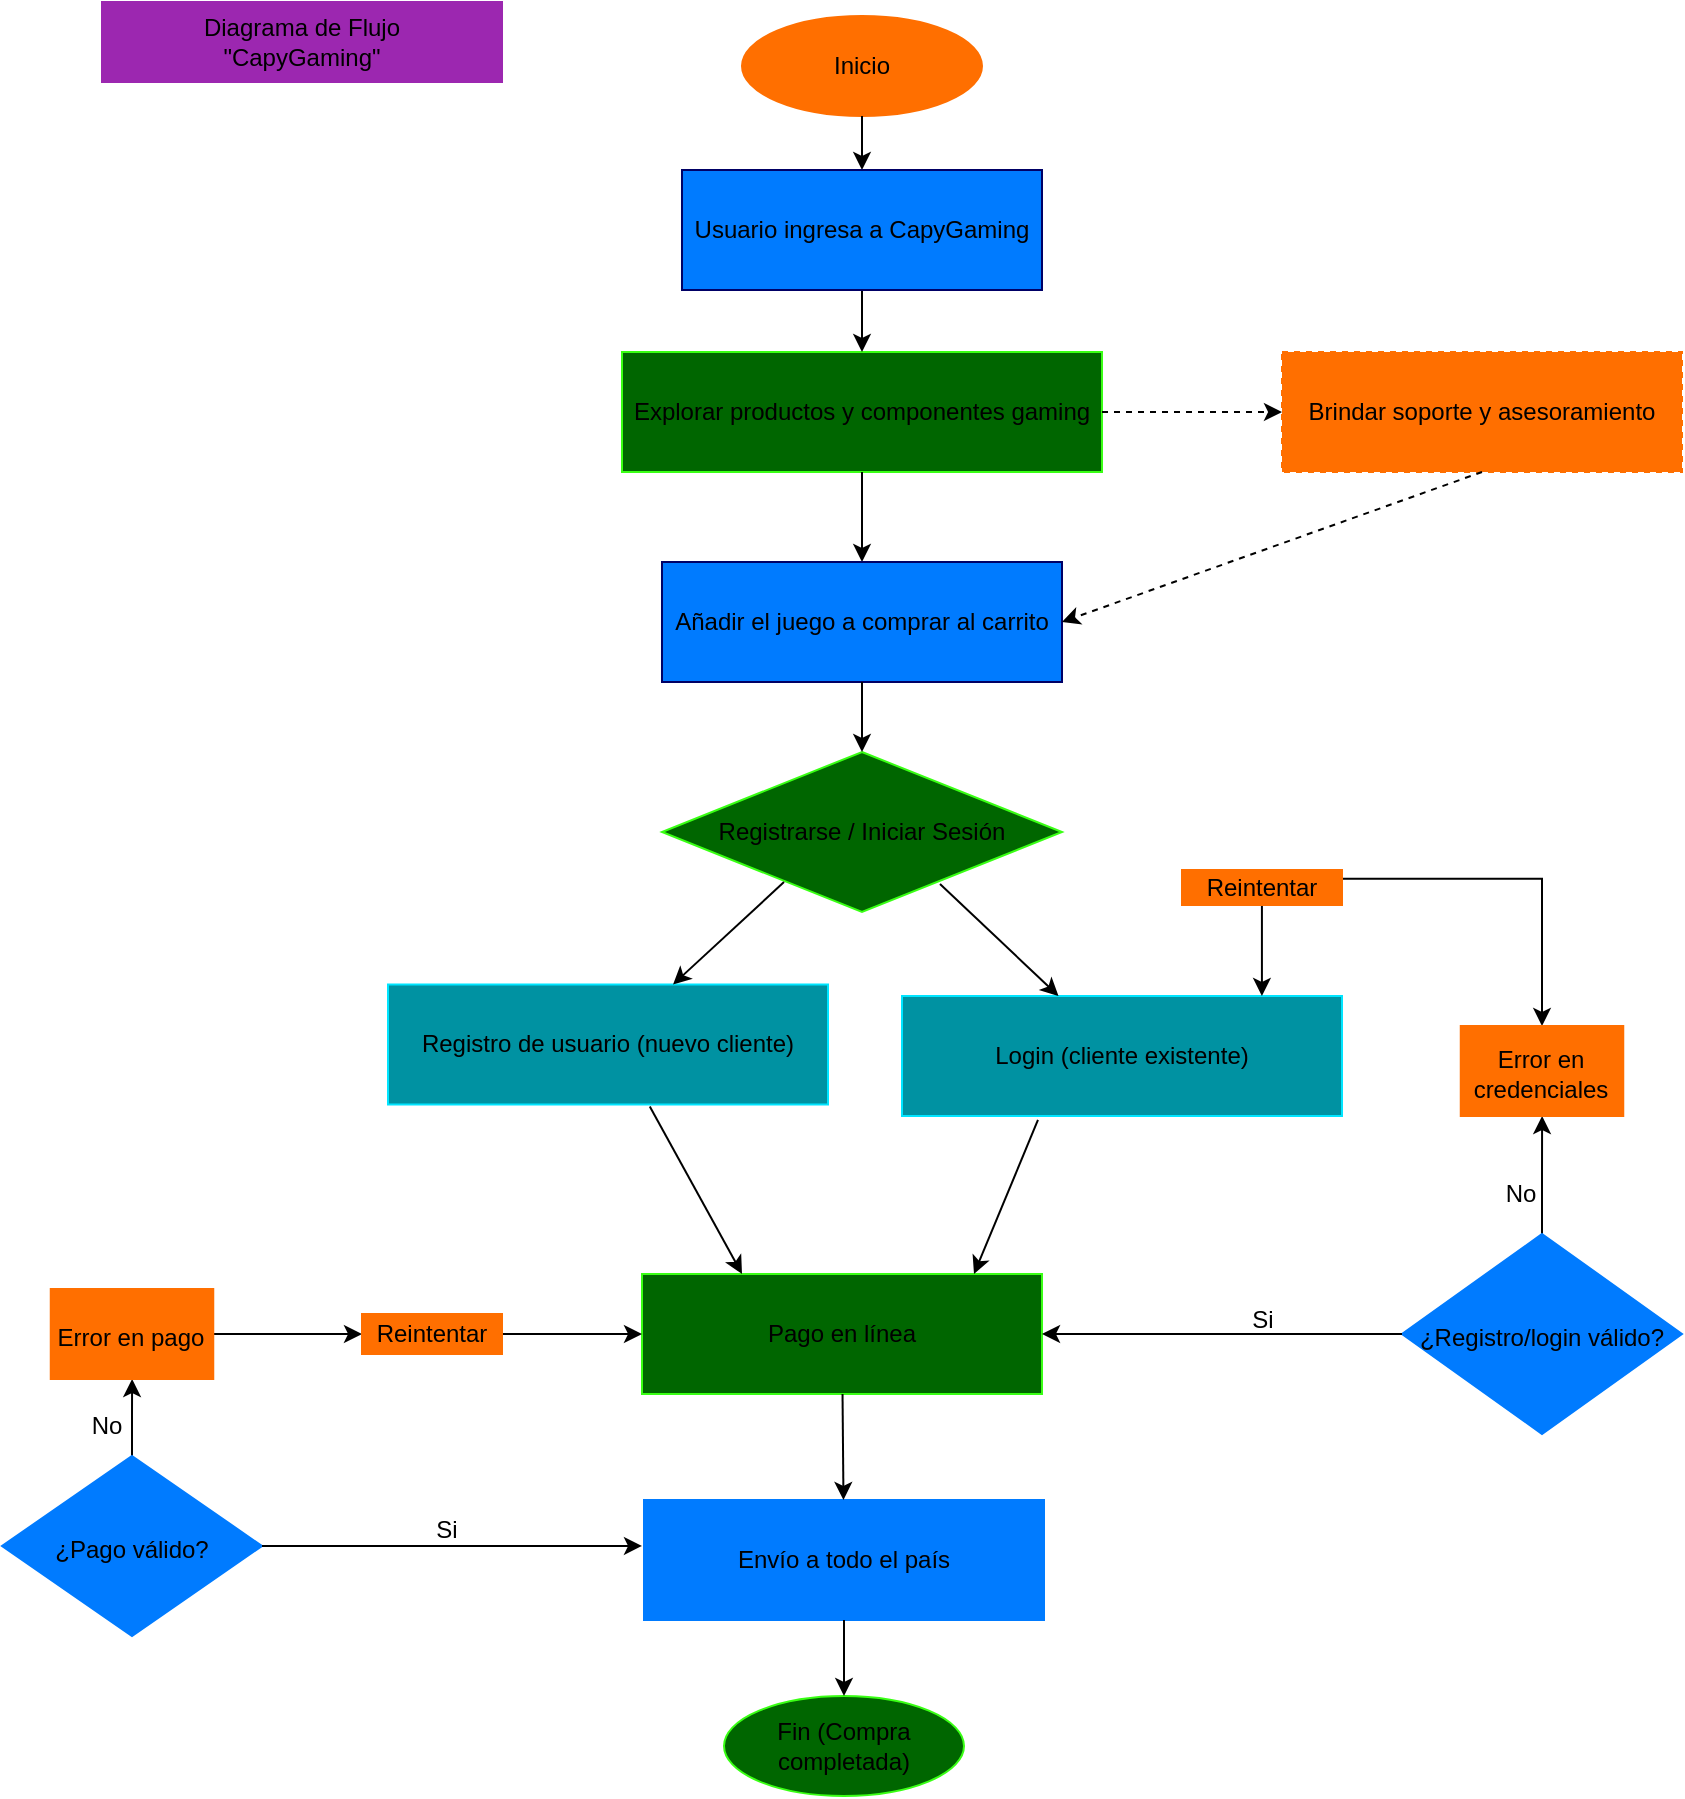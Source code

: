 <mxfile version="28.0.6">
  <diagram name="CapyGaming Flow" id="0">
    <mxGraphModel dx="2116" dy="912" grid="1" gridSize="7" guides="1" tooltips="1" connect="1" arrows="1" fold="1" page="1" pageScale="1" pageWidth="690" pageHeight="980" math="0" shadow="0">
      <root>
        <mxCell id="0" />
        <mxCell id="1" parent="0" />
        <mxCell id="start" value="Inicio" style="ellipse;whiteSpace=wrap;html=1;fillColor=#FF6F00;strokeColor=#FF6F00;" parent="1" vertex="1">
          <mxGeometry x="240" y="42" width="120" height="50" as="geometry" />
        </mxCell>
        <mxCell id="explore" value="Explorar productos y componentes gaming" style="rounded=0;whiteSpace=wrap;html=1;strokeColor=#39FF14;fillColor=#006600;" parent="1" vertex="1">
          <mxGeometry x="180" y="210" width="240" height="60" as="geometry" />
        </mxCell>
        <mxCell id="account" value="Registrarse / Iniciar Sesión" style="rhombus;whiteSpace=wrap;html=1;strokeColor=#39FF14;fillColor=#006600;" parent="1" vertex="1">
          <mxGeometry x="200" y="410" width="200" height="80" as="geometry" />
        </mxCell>
        <mxCell id="register" value="Registro de usuario (nuevo cliente)" style="rounded=0;whiteSpace=wrap;html=1;strokeColor=#00E5FF;fillColor=#0092A2;" parent="1" vertex="1">
          <mxGeometry x="63" y="526.25" width="220" height="60" as="geometry" />
        </mxCell>
        <mxCell id="login" value="Login (cliente existente)" style="rounded=0;whiteSpace=wrap;html=1;fillColor=#0092A2;strokeColor=#00E5FF;" parent="1" vertex="1">
          <mxGeometry x="320" y="532" width="220" height="60" as="geometry" />
        </mxCell>
        <mxCell id="checkout" value="Pago en línea" style="rounded=0;whiteSpace=wrap;html=1;fillColor=#006600;strokeColor=#39FF14;" parent="1" vertex="1">
          <mxGeometry x="190" y="671" width="200" height="60" as="geometry" />
        </mxCell>
        <mxCell id="shipping" value="Envío a todo el país" style="rounded=0;whiteSpace=wrap;html=1;fillColor=#007BFF;strokeColor=#007BFF;" parent="1" vertex="1">
          <mxGeometry x="191" y="784" width="200" height="60" as="geometry" />
        </mxCell>
        <mxCell id="end" value="Fin (Compra completada)" style="ellipse;whiteSpace=wrap;html=1;fillColor=#006600;strokeColor=#39FF14;" parent="1" vertex="1">
          <mxGeometry x="231" y="882" width="120" height="50" as="geometry" />
        </mxCell>
        <mxCell id="support" value="Brindar soporte y asesoramiento" style="rounded=0;dashed=1;whiteSpace=wrap;html=1;fillColor=#FF6F00;strokeColor=#FF6F00;" parent="1" vertex="1">
          <mxGeometry x="510" y="210" width="200" height="60" as="geometry" />
        </mxCell>
        <mxCell id="e1" parent="1" source="start" target="home" edge="1">
          <mxGeometry relative="1" as="geometry" />
        </mxCell>
        <mxCell id="e2" parent="1" source="home" target="explore" edge="1">
          <mxGeometry relative="1" as="geometry" />
        </mxCell>
        <mxCell id="e3" style="entryX=0.5;entryY=0;entryDx=0;entryDy=0;" parent="1" source="explore" target="OS3xzO2mGle2Pru2LfaU-7" edge="1">
          <mxGeometry relative="1" as="geometry">
            <mxPoint x="300" y="330" as="targetPoint" />
          </mxGeometry>
        </mxCell>
        <mxCell id="e4" style="exitX=0.305;exitY=0.813;exitDx=0;exitDy=0;exitPerimeter=0;" parent="1" source="account" target="register" edge="1">
          <mxGeometry relative="1" as="geometry">
            <mxPoint x="274" y="620" as="sourcePoint" />
          </mxGeometry>
        </mxCell>
        <mxCell id="e5" style="exitX=0.695;exitY=0.825;exitDx=0;exitDy=0;exitPerimeter=0;" parent="1" source="account" target="login" edge="1">
          <mxGeometry relative="1" as="geometry">
            <mxPoint x="327" y="619" as="sourcePoint" />
          </mxGeometry>
        </mxCell>
        <mxCell id="e9" parent="1" source="checkout" target="shipping" edge="1">
          <mxGeometry relative="1" as="geometry" />
        </mxCell>
        <mxCell id="e10" parent="1" source="shipping" target="end" edge="1">
          <mxGeometry relative="1" as="geometry" />
        </mxCell>
        <mxCell id="e11" style="dashed=1;" parent="1" source="explore" target="support" edge="1">
          <mxGeometry relative="1" as="geometry" />
        </mxCell>
        <mxCell id="home" value="Usuario ingresa a CapyGaming" style="rounded=0;whiteSpace=wrap;html=1;fillColor=#007BFF;strokeColor=#000066;" parent="1" vertex="1">
          <mxGeometry x="210" y="119" width="180" height="60" as="geometry" />
        </mxCell>
        <mxCell id="OS3xzO2mGle2Pru2LfaU-7" value="Añadir el juego a comprar al carrito" style="rounded=0;whiteSpace=wrap;html=1;fillColor=#007BFF;strokeColor=#000066;" vertex="1" parent="1">
          <mxGeometry x="200" y="315" width="200" height="60" as="geometry" />
        </mxCell>
        <mxCell id="OS3xzO2mGle2Pru2LfaU-10" style="exitX=0.309;exitY=1.033;exitDx=0;exitDy=0;exitPerimeter=0;entryX=0.83;entryY=0;entryDx=0;entryDy=0;entryPerimeter=0;" edge="1" parent="1" source="login" target="checkout">
          <mxGeometry relative="1" as="geometry">
            <mxPoint x="380" y="770" as="sourcePoint" />
            <mxPoint x="360" y="840" as="targetPoint" />
          </mxGeometry>
        </mxCell>
        <mxCell id="OS3xzO2mGle2Pru2LfaU-11" style="exitX=0.595;exitY=1.017;exitDx=0;exitDy=0;exitPerimeter=0;entryX=0.25;entryY=0;entryDx=0;entryDy=0;" edge="1" parent="1" source="register" target="checkout">
          <mxGeometry relative="1" as="geometry">
            <mxPoint x="208" y="770" as="sourcePoint" />
            <mxPoint x="250" y="830" as="targetPoint" />
          </mxGeometry>
        </mxCell>
        <mxCell id="OS3xzO2mGle2Pru2LfaU-21" style="dashed=1;exitX=0.5;exitY=1;exitDx=0;exitDy=0;entryX=1;entryY=0.5;entryDx=0;entryDy=0;" edge="1" parent="1" source="support" target="OS3xzO2mGle2Pru2LfaU-7">
          <mxGeometry relative="1" as="geometry">
            <mxPoint x="560" y="390" as="sourcePoint" />
            <mxPoint x="630" y="390" as="targetPoint" />
          </mxGeometry>
        </mxCell>
        <mxCell id="OS3xzO2mGle2Pru2LfaU-59" value="" style="edgeStyle=orthogonalEdgeStyle;rounded=0;orthogonalLoop=1;jettySize=auto;html=1;" edge="1" parent="1" source="OS3xzO2mGle2Pru2LfaU-27" target="OS3xzO2mGle2Pru2LfaU-48">
          <mxGeometry relative="1" as="geometry" />
        </mxCell>
        <mxCell id="OS3xzO2mGle2Pru2LfaU-27" value="&lt;div&gt;&lt;br&gt;&lt;/div&gt;&lt;div&gt;&lt;span style=&quot;background-color: transparent; color: light-dark(rgb(0, 0, 0), rgb(255, 255, 255));&quot;&gt;¿Registro/login válido?&lt;/span&gt;&lt;/div&gt;&lt;p&gt;&lt;/p&gt;" style="rhombus;whiteSpace=wrap;html=1;fillColor=#007BFF;strokeColor=#007BFF;" vertex="1" parent="1">
          <mxGeometry x="570" y="651" width="140" height="100" as="geometry" />
        </mxCell>
        <mxCell id="OS3xzO2mGle2Pru2LfaU-36" style="entryX=0.5;entryY=0;entryDx=0;entryDy=0;exitX=0.5;exitY=1;exitDx=0;exitDy=0;" edge="1" parent="1" source="OS3xzO2mGle2Pru2LfaU-7" target="account">
          <mxGeometry relative="1" as="geometry">
            <mxPoint x="300" y="540" as="sourcePoint" />
            <mxPoint x="290" y="580" as="targetPoint" />
          </mxGeometry>
        </mxCell>
        <mxCell id="OS3xzO2mGle2Pru2LfaU-49" value="" style="edgeStyle=orthogonalEdgeStyle;rounded=0;orthogonalLoop=1;jettySize=auto;html=1;entryX=0.5;entryY=0;entryDx=0;entryDy=0;exitX=1;exitY=0.25;exitDx=0;exitDy=0;" edge="1" parent="1" source="OS3xzO2mGle2Pru2LfaU-47" target="OS3xzO2mGle2Pru2LfaU-48">
          <mxGeometry relative="1" as="geometry">
            <mxPoint x="540" y="500.0" as="sourcePoint" />
            <mxPoint x="730.1" y="617.4" as="targetPoint" />
          </mxGeometry>
        </mxCell>
        <mxCell id="OS3xzO2mGle2Pru2LfaU-75" value="" style="edgeStyle=orthogonalEdgeStyle;rounded=0;orthogonalLoop=1;jettySize=auto;html=1;entryX=0.818;entryY=0;entryDx=0;entryDy=0;entryPerimeter=0;" edge="1" parent="1" source="OS3xzO2mGle2Pru2LfaU-47" target="login">
          <mxGeometry relative="1" as="geometry" />
        </mxCell>
        <mxCell id="OS3xzO2mGle2Pru2LfaU-47" value="Reintentar" style="rounded=0;whiteSpace=wrap;html=1;fillColor=#FF6F00;strokeColor=#FF6F00;" vertex="1" parent="1">
          <mxGeometry x="460" y="469" width="80" height="17.5" as="geometry" />
        </mxCell>
        <mxCell id="OS3xzO2mGle2Pru2LfaU-48" value="&lt;div&gt;&amp;nbsp; &amp;nbsp;&lt;/div&gt;&lt;div&gt;&lt;span style=&quot;background-color: transparent; color: light-dark(rgb(0, 0, 0), rgb(255, 255, 255));&quot;&gt;Error en credenciales&lt;/span&gt;&lt;/div&gt;&lt;p&gt;&lt;/p&gt;" style="whiteSpace=wrap;html=1;rounded=0;strokeColor=#FF6F00;fillColor=#FF6F00;" vertex="1" parent="1">
          <mxGeometry x="599.38" y="547" width="81.25" height="45" as="geometry" />
        </mxCell>
        <mxCell id="OS3xzO2mGle2Pru2LfaU-60" value="No" style="text;html=1;align=center;verticalAlign=middle;resizable=0;points=[];autosize=1;strokeColor=none;fillColor=none;" vertex="1" parent="1">
          <mxGeometry x="609" y="616" width="40" height="30" as="geometry" />
        </mxCell>
        <mxCell id="OS3xzO2mGle2Pru2LfaU-61" value="Si" style="text;html=1;align=center;verticalAlign=middle;resizable=0;points=[];autosize=1;strokeColor=none;fillColor=none;" vertex="1" parent="1">
          <mxGeometry x="485" y="678.5" width="30" height="30" as="geometry" />
        </mxCell>
        <mxCell id="OS3xzO2mGle2Pru2LfaU-65" value="" style="endArrow=classic;html=1;rounded=0;exitX=0;exitY=0.5;exitDx=0;exitDy=0;entryX=1;entryY=0.5;entryDx=0;entryDy=0;" edge="1" parent="1" source="OS3xzO2mGle2Pru2LfaU-27" target="checkout">
          <mxGeometry width="50" height="50" relative="1" as="geometry">
            <mxPoint x="730" y="755" as="sourcePoint" />
            <mxPoint x="400" y="745" as="targetPoint" />
            <Array as="points" />
          </mxGeometry>
        </mxCell>
        <mxCell id="OS3xzO2mGle2Pru2LfaU-82" value="" style="edgeStyle=orthogonalEdgeStyle;rounded=0;orthogonalLoop=1;jettySize=auto;html=1;" edge="1" parent="1" source="OS3xzO2mGle2Pru2LfaU-76" target="OS3xzO2mGle2Pru2LfaU-78">
          <mxGeometry relative="1" as="geometry" />
        </mxCell>
        <mxCell id="OS3xzO2mGle2Pru2LfaU-76" value="&lt;div&gt;&lt;br&gt;&lt;/div&gt;&lt;div&gt;¿Pago válido?&lt;/div&gt;&lt;p&gt;&lt;/p&gt;" style="rhombus;whiteSpace=wrap;html=1;fillColor=#007BFF;strokeColor=#007BFF;" vertex="1" parent="1">
          <mxGeometry x="-130" y="762" width="130" height="90" as="geometry" />
        </mxCell>
        <mxCell id="OS3xzO2mGle2Pru2LfaU-83" value="" style="edgeStyle=orthogonalEdgeStyle;rounded=0;orthogonalLoop=1;jettySize=auto;html=1;" edge="1" parent="1" source="OS3xzO2mGle2Pru2LfaU-78" target="OS3xzO2mGle2Pru2LfaU-81">
          <mxGeometry relative="1" as="geometry" />
        </mxCell>
        <mxCell id="OS3xzO2mGle2Pru2LfaU-78" value="&lt;div&gt;&amp;nbsp; &amp;nbsp;&lt;/div&gt;&lt;div&gt;&lt;span style=&quot;background-color: transparent; color: light-dark(rgb(0, 0, 0), rgb(255, 255, 255));&quot;&gt;Error en pago&lt;/span&gt;&lt;/div&gt;&lt;p&gt;&lt;/p&gt;" style="whiteSpace=wrap;html=1;rounded=0;fillColor=#FF6F00;strokeColor=#FF6F00;" vertex="1" parent="1">
          <mxGeometry x="-105.62" y="678.5" width="81.25" height="45" as="geometry" />
        </mxCell>
        <mxCell id="OS3xzO2mGle2Pru2LfaU-94" value="" style="edgeStyle=orthogonalEdgeStyle;rounded=0;orthogonalLoop=1;jettySize=auto;html=1;" edge="1" parent="1" source="OS3xzO2mGle2Pru2LfaU-81" target="checkout">
          <mxGeometry relative="1" as="geometry" />
        </mxCell>
        <mxCell id="OS3xzO2mGle2Pru2LfaU-81" value="Reintentar" style="rounded=0;whiteSpace=wrap;html=1;fillColor=#FF6F00;strokeColor=#FF6F00;" vertex="1" parent="1">
          <mxGeometry x="50" y="691" width="70" height="20" as="geometry" />
        </mxCell>
        <mxCell id="OS3xzO2mGle2Pru2LfaU-86" value="" style="endArrow=classic;html=1;rounded=0;exitX=1;exitY=0.5;exitDx=0;exitDy=0;entryX=-0.005;entryY=0.383;entryDx=0;entryDy=0;entryPerimeter=0;" edge="1" parent="1" source="OS3xzO2mGle2Pru2LfaU-76" target="shipping">
          <mxGeometry width="50" height="50" relative="1" as="geometry">
            <mxPoint x="490" y="880" as="sourcePoint" />
            <mxPoint x="540" y="830" as="targetPoint" />
          </mxGeometry>
        </mxCell>
        <mxCell id="OS3xzO2mGle2Pru2LfaU-87" value="Diagrama de Flujo&lt;div&gt;&quot;CapyGaming&quot;&lt;/div&gt;" style="whiteSpace=wrap;html=1;fillColor=#9C27B0;strokeColor=#9C27B0;" vertex="1" parent="1">
          <mxGeometry x="-80" y="35" width="200" height="40" as="geometry" />
        </mxCell>
        <mxCell id="OS3xzO2mGle2Pru2LfaU-95" value="Si" style="text;html=1;align=center;verticalAlign=middle;resizable=0;points=[];autosize=1;strokeColor=none;fillColor=none;" vertex="1" parent="1">
          <mxGeometry x="77" y="784" width="30" height="30" as="geometry" />
        </mxCell>
        <mxCell id="OS3xzO2mGle2Pru2LfaU-96" value="No" style="text;html=1;align=center;verticalAlign=middle;resizable=0;points=[];autosize=1;strokeColor=none;fillColor=none;" vertex="1" parent="1">
          <mxGeometry x="-98" y="732" width="40" height="30" as="geometry" />
        </mxCell>
      </root>
    </mxGraphModel>
  </diagram>
</mxfile>
